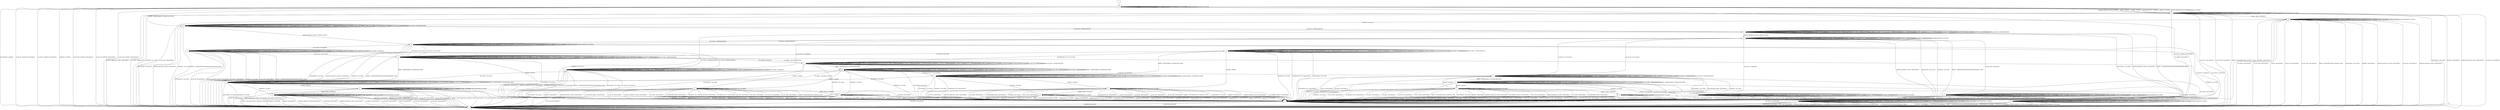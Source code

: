 digraph "" {
	graph ["Incoming time"=0.6101994514465332,
		"Outgoing time"=1.0157825946807861,
		Output="{'States': 32, 'Transitions': 683, 'Filename': '../results/ssh/OpenSSH-OpenSSH-msat-4.dot'}",
		Reference="{'States': 32, 'Transitions': 683, 'Filename': '../subjects/ssh/OpenSSH.dot'}",
		Solver=msat,
		Updated="{'States': 32, 'Transitions': 683, 'Filename': '../subjects/ssh/OpenSSH.dot'}",
		"f-measure"=1.0,
		precision=1.0,
		recall=1.0
	];
	a -> a	[key=0,
		label="SERVICE_REQUEST_AUTH / UNIMPLEMENTED"];
	a -> a	[key=1,
		label="CH_WINDOW_ADJUST / NO_RESP"];
	a -> a	[key=2,
		label="DEBUG / NO_RESP"];
	a -> a	[key=3,
		label="UA_PK_OK / UNIMPLEMENTED"];
	a -> a	[key=4,
		label="SERVICE_REQUEST_CONN / UNIMPLEMENTED"];
	a -> a	[key=5,
		label="UA_NONE / UNIMPLEMENTED"];
	a -> a	[key=6,
		label="CH_EXTENDED_DATA / NO_RESP"];
	a -> a	[key=7,
		label="UA_PK_NOK / UNIMPLEMENTED"];
	a -> a	[key=8,
		label="CH_OPEN / CH_MAX"];
	a -> a	[key=9,
		label="KEX30 / UNIMPLEMENTED"];
	a -> a	[key=10,
		label="IGNORE / NO_RESP"];
	a -> a	[key=11,
		label="CH_EOF / NO_RESP"];
	a -> a	[key=12,
		label="CH_DATA / NO_RESP"];
	a -> a	[key=13,
		label="UNIMPLEMENTED / NO_RESP"];
	a -> a	[key=14,
		label="UA_PW_OK / UNIMPLEMENTED"];
	a -> a	[key=15,
		label="UA_PW_NOK / UNIMPLEMENTED"];
	a -> r	[key=0,
		label="DISCONNECT / NO_CONN"];
	a -> r	[key=1,
		label="NEWKEYS / NO_CONN"];
	a -> r	[key=2,
		label="CH_REQUEST_PTY / DISCONNECT"];
	a -> u	[key=0,
		label="CH_CLOSE / CH_CLOSE"];
	a -> v	[key=0,
		label="REKEY / KEXINIT|KEX31+NEWKEYS|NO_RESP"];
	a -> x	[key=0,
		label="KEXINIT / KEXINIT"];
	b -> b	[key=0,
		label="DEBUG / NO_RESP"];
	b -> b	[key=1,
		label="CH_OPEN / CH_MAX"];
	b -> b	[key=2,
		label="IGNORE / NO_RESP"];
	b -> b	[key=3,
		label="UNIMPLEMENTED / NO_RESP"];
	b -> g	[key=0,
		label="CH_CLOSE / DISCONNECT"];
	b -> r	[key=0,
		label="DISCONNECT / NO_CONN"];
	b -> r	[key=1,
		label="KEXINIT / DISCONNECT"];
	b -> r	[key=2,
		label="SERVICE_REQUEST_AUTH / DISCONNECT"];
	b -> r	[key=3,
		label="CH_WINDOW_ADJUST / DISCONNECT"];
	b -> r	[key=4,
		label="UA_PK_OK / DISCONNECT"];
	b -> r	[key=5,
		label="SERVICE_REQUEST_CONN / DISCONNECT"];
	b -> r	[key=6,
		label="UA_NONE / DISCONNECT"];
	b -> r	[key=7,
		label="CH_EXTENDED_DATA / DISCONNECT"];
	b -> r	[key=8,
		label="UA_PK_NOK / DISCONNECT"];
	b -> r	[key=9,
		label="CH_REQUEST_PTY / DISCONNECT"];
	b -> r	[key=10,
		label="KEX30 / DISCONNECT"];
	b -> r	[key=11,
		label="CH_EOF / DISCONNECT"];
	b -> r	[key=12,
		label="CH_DATA / DISCONNECT"];
	b -> r	[key=13,
		label="UA_PW_OK / DISCONNECT"];
	b -> r	[key=14,
		label="UA_PW_NOK / DISCONNECT"];
	b -> r	[key=15,
		label="REKEY / DISCONNECT|NO_CONN|NO_CONN"];
	b -> s	[key=0,
		label="NEWKEYS / NO_RESP"];
	c -> a	[key=0,
		label="CH_REQUEST_PTY / CH_SUCCESS"];
	c -> c	[key=0,
		label="SERVICE_REQUEST_AUTH / UNIMPLEMENTED"];
	c -> c	[key=1,
		label="CH_WINDOW_ADJUST / NO_RESP"];
	c -> c	[key=2,
		label="DEBUG / NO_RESP"];
	c -> c	[key=3,
		label="UA_PK_OK / UNIMPLEMENTED"];
	c -> c	[key=4,
		label="SERVICE_REQUEST_CONN / UNIMPLEMENTED"];
	c -> c	[key=5,
		label="UA_NONE / UNIMPLEMENTED"];
	c -> c	[key=6,
		label="CH_EXTENDED_DATA / NO_RESP"];
	c -> c	[key=7,
		label="UA_PK_NOK / UNIMPLEMENTED"];
	c -> c	[key=8,
		label="CH_OPEN / CH_MAX"];
	c -> c	[key=9,
		label="KEX30 / UNIMPLEMENTED"];
	c -> c	[key=10,
		label="IGNORE / NO_RESP"];
	c -> c	[key=11,
		label="CH_EOF / NO_RESP"];
	c -> c	[key=12,
		label="CH_DATA / NO_RESP"];
	c -> c	[key=13,
		label="UNIMPLEMENTED / NO_RESP"];
	c -> c	[key=14,
		label="UA_PW_OK / UNIMPLEMENTED"];
	c -> c	[key=15,
		label="UA_PW_NOK / UNIMPLEMENTED"];
	c -> d	[key=0,
		label="KEXINIT / KEXINIT"];
	c -> r	[key=0,
		label="DISCONNECT / NO_CONN"];
	c -> r	[key=1,
		label="NEWKEYS / NO_CONN"];
	c -> u	[key=0,
		label="CH_CLOSE / CH_CLOSE"];
	c -> dd	[key=0,
		label="REKEY / KEXINIT|KEX31+NEWKEYS|NO_RESP"];
	d -> d	[key=0,
		label="DEBUG / NO_RESP"];
	d -> d	[key=1,
		label="CH_OPEN / CH_MAX"];
	d -> d	[key=2,
		label="IGNORE / NO_RESP"];
	d -> d	[key=3,
		label="UNIMPLEMENTED / NO_RESP"];
	d -> g	[key=0,
		label="CH_CLOSE / DISCONNECT"];
	d -> r	[key=0,
		label="DISCONNECT / NO_CONN"];
	d -> r	[key=1,
		label="KEXINIT / DISCONNECT"];
	d -> r	[key=2,
		label="SERVICE_REQUEST_AUTH / DISCONNECT"];
	d -> r	[key=3,
		label="CH_WINDOW_ADJUST / DISCONNECT"];
	d -> r	[key=4,
		label="UA_PK_OK / DISCONNECT"];
	d -> r	[key=5,
		label="SERVICE_REQUEST_CONN / DISCONNECT"];
	d -> r	[key=6,
		label="UA_NONE / DISCONNECT"];
	d -> r	[key=7,
		label="CH_EXTENDED_DATA / DISCONNECT"];
	d -> r	[key=8,
		label="NEWKEYS / NO_CONN"];
	d -> r	[key=9,
		label="UA_PK_NOK / DISCONNECT"];
	d -> r	[key=10,
		label="CH_REQUEST_PTY / DISCONNECT"];
	d -> r	[key=11,
		label="CH_EOF / DISCONNECT"];
	d -> r	[key=12,
		label="CH_DATA / DISCONNECT"];
	d -> r	[key=13,
		label="UA_PW_OK / DISCONNECT"];
	d -> r	[key=14,
		label="UA_PW_NOK / DISCONNECT"];
	d -> r	[key=15,
		label="REKEY / DISCONNECT|NO_CONN|NO_CONN"];
	d -> cc	[key=0,
		label="KEX30 / KEX31+NEWKEYS"];
	e -> e	[key=0,
		label="KEXINIT / UNIMPLEMENTED"];
	e -> e	[key=1,
		label="SERVICE_REQUEST_AUTH / SERVICE_ACCEPT"];
	e -> e	[key=2,
		label="CH_WINDOW_ADJUST / UNIMPLEMENTED"];
	e -> e	[key=3,
		label="DEBUG / NO_RESP"];
	e -> e	[key=4,
		label="UA_NONE / UA_FAILURE"];
	e -> e	[key=5,
		label="CH_EXTENDED_DATA / UNIMPLEMENTED"];
	e -> e	[key=6,
		label="CH_OPEN / CH_MAX"];
	e -> e	[key=7,
		label="CH_REQUEST_PTY / UNIMPLEMENTED"];
	e -> e	[key=8,
		label="KEX30 / UNIMPLEMENTED"];
	e -> e	[key=9,
		label="IGNORE / NO_RESP"];
	e -> e	[key=10,
		label="CH_EOF / UNIMPLEMENTED"];
	e -> e	[key=11,
		label="CH_DATA / UNIMPLEMENTED"];
	e -> e	[key=12,
		label="UNIMPLEMENTED / NO_RESP"];
	e -> l	[key=0,
		label="CH_CLOSE / UNIMPLEMENTED"];
	e -> r	[key=0,
		label="DISCONNECT / NO_CONN"];
	e -> r	[key=1,
		label="UA_PK_OK / DISCONNECT"];
	e -> r	[key=2,
		label="SERVICE_REQUEST_CONN / DISCONNECT"];
	e -> r	[key=3,
		label="NEWKEYS / NO_CONN"];
	e -> r	[key=4,
		label="UA_PK_NOK / DISCONNECT"];
	e -> r	[key=5,
		label="UA_PW_OK / DISCONNECT"];
	e -> r	[key=6,
		label="UA_PW_NOK / DISCONNECT"];
	e -> r	[key=7,
		label="REKEY / UNIMPLEMENTED|UNIMPLEMENTED|NO_CONN"];
	f -> f	[key=0,
		label="SERVICE_REQUEST_AUTH / UNIMPLEMENTED"];
	f -> f	[key=1,
		label="CH_WINDOW_ADJUST / NO_RESP"];
	f -> f	[key=2,
		label="DEBUG / NO_RESP"];
	f -> f	[key=3,
		label="UA_PK_OK / UNIMPLEMENTED"];
	f -> f	[key=4,
		label="SERVICE_REQUEST_CONN / UNIMPLEMENTED"];
	f -> f	[key=5,
		label="UA_NONE / UNIMPLEMENTED"];
	f -> f	[key=6,
		label="UA_PK_NOK / UNIMPLEMENTED"];
	f -> f	[key=7,
		label="CH_OPEN / CH_MAX"];
	f -> f	[key=8,
		label="KEX30 / UNIMPLEMENTED"];
	f -> f	[key=9,
		label="IGNORE / NO_RESP"];
	f -> f	[key=10,
		label="UNIMPLEMENTED / NO_RESP"];
	f -> f	[key=11,
		label="UA_PW_OK / UNIMPLEMENTED"];
	f -> f	[key=12,
		label="UA_PW_NOK / UNIMPLEMENTED"];
	f -> g	[key=0,
		label="CH_CLOSE / DISCONNECT"];
	f -> i	[key=0,
		label="KEXINIT / KEXINIT"];
	f -> r	[key=0,
		label="DISCONNECT / NO_CONN"];
	f -> r	[key=1,
		label="CH_EXTENDED_DATA / DISCONNECT"];
	f -> r	[key=2,
		label="NEWKEYS / NO_CONN"];
	f -> r	[key=3,
		label="CH_REQUEST_PTY / DISCONNECT"];
	f -> r	[key=4,
		label="CH_EOF / DISCONNECT"];
	f -> r	[key=5,
		label="CH_DATA / DISCONNECT"];
	f -> s	[key=0,
		label="REKEY / KEXINIT|KEX31+NEWKEYS|NO_RESP"];
	g -> g	[key=0,
		label="DISCONNECT / NO_CONN"];
	g -> g	[key=1,
		label="KEXINIT / NO_CONN"];
	g -> g	[key=2,
		label="SERVICE_REQUEST_AUTH / NO_CONN"];
	g -> g	[key=3,
		label="CH_WINDOW_ADJUST / CH_NONE"];
	g -> g	[key=4,
		label="DEBUG / NO_CONN"];
	g -> g	[key=5,
		label="UA_PK_OK / NO_CONN"];
	g -> g	[key=6,
		label="SERVICE_REQUEST_CONN / NO_CONN"];
	g -> g	[key=7,
		label="UA_NONE / NO_CONN"];
	g -> g	[key=8,
		label="CH_EXTENDED_DATA / CH_NONE"];
	g -> g	[key=9,
		label="NEWKEYS / NO_CONN"];
	g -> g	[key=10,
		label="UA_PK_NOK / NO_CONN"];
	g -> g	[key=11,
		label="CH_CLOSE / CH_NONE"];
	g -> g	[key=12,
		label="CH_REQUEST_PTY / CH_NONE"];
	g -> g	[key=13,
		label="KEX30 / NO_CONN"];
	g -> g	[key=14,
		label="IGNORE / NO_CONN"];
	g -> g	[key=15,
		label="CH_EOF / CH_NONE"];
	g -> g	[key=16,
		label="CH_DATA / CH_NONE"];
	g -> g	[key=17,
		label="UNIMPLEMENTED / NO_CONN"];
	g -> g	[key=18,
		label="UA_PW_OK / NO_CONN"];
	g -> g	[key=19,
		label="UA_PW_NOK / NO_CONN"];
	g -> g	[key=20,
		label="REKEY / NO_CONN|NO_CONN|NO_CONN"];
	g -> r	[key=0,
		label="CH_OPEN / NO_CONN"];
	h -> g	[key=0,
		label="DISCONNECT / NO_CONN"];
	h -> g	[key=1,
		label="KEXINIT / DISCONNECT"];
	h -> g	[key=2,
		label="SERVICE_REQUEST_AUTH / DISCONNECT"];
	h -> g	[key=3,
		label="UA_PK_OK / DISCONNECT"];
	h -> g	[key=4,
		label="SERVICE_REQUEST_CONN / DISCONNECT"];
	h -> g	[key=5,
		label="UA_NONE / DISCONNECT"];
	h -> g	[key=6,
		label="UA_PK_NOK / DISCONNECT"];
	h -> g	[key=7,
		label="KEX30 / DISCONNECT"];
	h -> g	[key=8,
		label="UA_PW_OK / DISCONNECT"];
	h -> g	[key=9,
		label="UA_PW_NOK / DISCONNECT"];
	h -> g	[key=10,
		label="REKEY / DISCONNECT|NO_CONN|NO_CONN"];
	h -> h	[key=0,
		label="CH_WINDOW_ADJUST / CH_NONE"];
	h -> h	[key=1,
		label="DEBUG / NO_RESP"];
	h -> h	[key=2,
		label="CH_EXTENDED_DATA / CH_NONE"];
	h -> h	[key=3,
		label="CH_CLOSE / CH_NONE"];
	h -> h	[key=4,
		label="CH_REQUEST_PTY / CH_NONE"];
	h -> h	[key=5,
		label="IGNORE / NO_RESP"];
	h -> h	[key=6,
		label="CH_EOF / CH_NONE"];
	h -> h	[key=7,
		label="CH_DATA / CH_NONE"];
	h -> h	[key=8,
		label="UNIMPLEMENTED / NO_RESP"];
	h -> r	[key=0,
		label="CH_OPEN / DISCONNECT"];
	h -> t	[key=0,
		label="NEWKEYS / NO_RESP"];
	i -> b	[key=0,
		label="KEX30 / KEX31+NEWKEYS"];
	i -> g	[key=0,
		label="CH_CLOSE / DISCONNECT"];
	i -> i	[key=0,
		label="DEBUG / NO_RESP"];
	i -> i	[key=1,
		label="CH_OPEN / CH_MAX"];
	i -> i	[key=2,
		label="IGNORE / NO_RESP"];
	i -> i	[key=3,
		label="UNIMPLEMENTED / NO_RESP"];
	i -> r	[key=0,
		label="DISCONNECT / NO_CONN"];
	i -> r	[key=1,
		label="KEXINIT / DISCONNECT"];
	i -> r	[key=2,
		label="SERVICE_REQUEST_AUTH / DISCONNECT"];
	i -> r	[key=3,
		label="CH_WINDOW_ADJUST / DISCONNECT"];
	i -> r	[key=4,
		label="UA_PK_OK / DISCONNECT"];
	i -> r	[key=5,
		label="SERVICE_REQUEST_CONN / DISCONNECT"];
	i -> r	[key=6,
		label="UA_NONE / DISCONNECT"];
	i -> r	[key=7,
		label="CH_EXTENDED_DATA / DISCONNECT"];
	i -> r	[key=8,
		label="NEWKEYS / NO_CONN"];
	i -> r	[key=9,
		label="UA_PK_NOK / DISCONNECT"];
	i -> r	[key=10,
		label="CH_REQUEST_PTY / DISCONNECT"];
	i -> r	[key=11,
		label="CH_EOF / DISCONNECT"];
	i -> r	[key=12,
		label="CH_DATA / DISCONNECT"];
	i -> r	[key=13,
		label="UA_PW_OK / DISCONNECT"];
	i -> r	[key=14,
		label="UA_PW_NOK / DISCONNECT"];
	i -> r	[key=15,
		label="REKEY / DISCONNECT|NO_CONN|NO_CONN"];
	j -> ee	[key=0];
	k -> k	[key=0,
		label="KEXINIT / UNIMPLEMENTED"];
	k -> k	[key=1,
		label="CH_WINDOW_ADJUST / UNIMPLEMENTED"];
	k -> k	[key=2,
		label="DEBUG / NO_RESP"];
	k -> k	[key=3,
		label="UA_PK_OK / UNIMPLEMENTED"];
	k -> k	[key=4,
		label="UA_NONE / UNIMPLEMENTED"];
	k -> k	[key=5,
		label="CH_EXTENDED_DATA / UNIMPLEMENTED"];
	k -> k	[key=6,
		label="UA_PK_NOK / UNIMPLEMENTED"];
	k -> k	[key=7,
		label="CH_OPEN / CH_MAX"];
	k -> k	[key=8,
		label="CH_REQUEST_PTY / UNIMPLEMENTED"];
	k -> k	[key=9,
		label="KEX30 / UNIMPLEMENTED"];
	k -> k	[key=10,
		label="IGNORE / NO_RESP"];
	k -> k	[key=11,
		label="CH_EOF / UNIMPLEMENTED"];
	k -> k	[key=12,
		label="CH_DATA / UNIMPLEMENTED"];
	k -> k	[key=13,
		label="UNIMPLEMENTED / NO_RESP"];
	k -> k	[key=14,
		label="UA_PW_OK / UNIMPLEMENTED"];
	k -> k	[key=15,
		label="UA_PW_NOK / UNIMPLEMENTED"];
	k -> r	[key=0,
		label="DISCONNECT / NO_CONN"];
	k -> r	[key=1,
		label="SERVICE_REQUEST_CONN / DISCONNECT"];
	k -> r	[key=2,
		label="NEWKEYS / NO_CONN"];
	k -> r	[key=3,
		label="REKEY / UNIMPLEMENTED|UNIMPLEMENTED|NO_CONN"];
	k -> w	[key=0,
		label="SERVICE_REQUEST_AUTH / SERVICE_ACCEPT"];
	k -> aa	[key=0,
		label="CH_CLOSE / UNIMPLEMENTED"];
	l -> e	[key=0,
		label="CH_OPEN / UNIMPLEMENTED"];
	l -> g	[key=0,
		label="DISCONNECT / NO_CONN"];
	l -> g	[key=1,
		label="UA_PK_OK / DISCONNECT"];
	l -> g	[key=2,
		label="SERVICE_REQUEST_CONN / DISCONNECT"];
	l -> g	[key=3,
		label="NEWKEYS / NO_CONN"];
	l -> g	[key=4,
		label="UA_PK_NOK / DISCONNECT"];
	l -> g	[key=5,
		label="UA_PW_OK / DISCONNECT"];
	l -> g	[key=6,
		label="UA_PW_NOK / DISCONNECT"];
	l -> g	[key=7,
		label="REKEY / UNIMPLEMENTED|UNIMPLEMENTED|NO_CONN"];
	l -> l	[key=0,
		label="KEXINIT / UNIMPLEMENTED"];
	l -> l	[key=1,
		label="SERVICE_REQUEST_AUTH / SERVICE_ACCEPT"];
	l -> l	[key=2,
		label="CH_WINDOW_ADJUST / CH_NONE"];
	l -> l	[key=3,
		label="DEBUG / NO_RESP"];
	l -> l	[key=4,
		label="UA_NONE / UA_FAILURE"];
	l -> l	[key=5,
		label="CH_EXTENDED_DATA / CH_NONE"];
	l -> l	[key=6,
		label="CH_CLOSE / CH_NONE"];
	l -> l	[key=7,
		label="CH_REQUEST_PTY / CH_NONE"];
	l -> l	[key=8,
		label="KEX30 / UNIMPLEMENTED"];
	l -> l	[key=9,
		label="IGNORE / NO_RESP"];
	l -> l	[key=10,
		label="CH_EOF / CH_NONE"];
	l -> l	[key=11,
		label="CH_DATA / CH_NONE"];
	l -> l	[key=12,
		label="UNIMPLEMENTED / NO_RESP"];
	m -> g	[key=0,
		label="DISCONNECT / NO_CONN"];
	m -> g	[key=1,
		label="UA_PK_OK / DISCONNECT"];
	m -> g	[key=2,
		label="SERVICE_REQUEST_CONN / DISCONNECT"];
	m -> g	[key=3,
		label="UA_NONE / DISCONNECT"];
	m -> g	[key=4,
		label="NEWKEYS / NO_CONN"];
	m -> g	[key=5,
		label="UA_PW_OK / DISCONNECT"];
	m -> g	[key=6,
		label="UA_PW_NOK / DISCONNECT"];
	m -> g	[key=7,
		label="REKEY / UNIMPLEMENTED|UNIMPLEMENTED|NO_CONN"];
	m -> m	[key=0,
		label="KEXINIT / UNIMPLEMENTED"];
	m -> m	[key=1,
		label="SERVICE_REQUEST_AUTH / SERVICE_ACCEPT"];
	m -> m	[key=2,
		label="CH_WINDOW_ADJUST / CH_NONE"];
	m -> m	[key=3,
		label="DEBUG / NO_RESP"];
	m -> m	[key=4,
		label="CH_EXTENDED_DATA / CH_NONE"];
	m -> m	[key=5,
		label="UA_PK_NOK / UA_FAILURE"];
	m -> m	[key=6,
		label="CH_CLOSE / CH_NONE"];
	m -> m	[key=7,
		label="CH_REQUEST_PTY / CH_NONE"];
	m -> m	[key=8,
		label="KEX30 / UNIMPLEMENTED"];
	m -> m	[key=9,
		label="IGNORE / NO_RESP"];
	m -> m	[key=10,
		label="CH_EOF / CH_NONE"];
	m -> m	[key=11,
		label="CH_DATA / CH_NONE"];
	m -> m	[key=12,
		label="UNIMPLEMENTED / NO_RESP"];
	m -> n	[key=0,
		label="CH_OPEN / UNIMPLEMENTED"];
	n -> m	[key=0,
		label="CH_CLOSE / UNIMPLEMENTED"];
	n -> n	[key=0,
		label="KEXINIT / UNIMPLEMENTED"];
	n -> n	[key=1,
		label="SERVICE_REQUEST_AUTH / SERVICE_ACCEPT"];
	n -> n	[key=2,
		label="CH_WINDOW_ADJUST / UNIMPLEMENTED"];
	n -> n	[key=3,
		label="DEBUG / NO_RESP"];
	n -> n	[key=4,
		label="CH_EXTENDED_DATA / UNIMPLEMENTED"];
	n -> n	[key=5,
		label="UA_PK_NOK / UA_FAILURE"];
	n -> n	[key=6,
		label="CH_OPEN / CH_MAX"];
	n -> n	[key=7,
		label="CH_REQUEST_PTY / UNIMPLEMENTED"];
	n -> n	[key=8,
		label="KEX30 / UNIMPLEMENTED"];
	n -> n	[key=9,
		label="IGNORE / NO_RESP"];
	n -> n	[key=10,
		label="CH_EOF / UNIMPLEMENTED"];
	n -> n	[key=11,
		label="CH_DATA / UNIMPLEMENTED"];
	n -> n	[key=12,
		label="UNIMPLEMENTED / NO_RESP"];
	n -> r	[key=0,
		label="DISCONNECT / NO_CONN"];
	n -> r	[key=1,
		label="UA_PK_OK / DISCONNECT"];
	n -> r	[key=2,
		label="SERVICE_REQUEST_CONN / DISCONNECT"];
	n -> r	[key=3,
		label="UA_NONE / DISCONNECT"];
	n -> r	[key=4,
		label="NEWKEYS / NO_CONN"];
	n -> r	[key=5,
		label="UA_PW_OK / DISCONNECT"];
	n -> r	[key=6,
		label="UA_PW_NOK / DISCONNECT"];
	n -> r	[key=7,
		label="REKEY / UNIMPLEMENTED|UNIMPLEMENTED|NO_CONN"];
	o -> g	[key=0,
		label="DISCONNECT / NO_CONN"];
	o -> g	[key=1,
		label="UA_PK_OK / DISCONNECT"];
	o -> g	[key=2,
		label="SERVICE_REQUEST_CONN / DISCONNECT"];
	o -> g	[key=3,
		label="UA_NONE / DISCONNECT"];
	o -> g	[key=4,
		label="NEWKEYS / NO_CONN"];
	o -> g	[key=5,
		label="UA_PK_NOK / DISCONNECT"];
	o -> g	[key=6,
		label="REKEY / UNIMPLEMENTED|UNIMPLEMENTED|NO_CONN"];
	o -> o	[key=0,
		label="KEXINIT / UNIMPLEMENTED"];
	o -> o	[key=1,
		label="SERVICE_REQUEST_AUTH / SERVICE_ACCEPT"];
	o -> o	[key=2,
		label="CH_WINDOW_ADJUST / CH_NONE"];
	o -> o	[key=3,
		label="DEBUG / NO_RESP"];
	o -> o	[key=4,
		label="CH_EXTENDED_DATA / CH_NONE"];
	o -> o	[key=5,
		label="CH_CLOSE / CH_NONE"];
	o -> o	[key=6,
		label="CH_REQUEST_PTY / CH_NONE"];
	o -> o	[key=7,
		label="KEX30 / UNIMPLEMENTED"];
	o -> o	[key=8,
		label="IGNORE / NO_RESP"];
	o -> o	[key=9,
		label="CH_EOF / CH_NONE"];
	o -> o	[key=10,
		label="CH_DATA / CH_NONE"];
	o -> o	[key=11,
		label="UNIMPLEMENTED / NO_RESP"];
	o -> o	[key=12,
		label="UA_PW_NOK / UA_FAILURE"];
	o -> u	[key=0,
		label="UA_PW_OK / UA_SUCCESS"];
	o -> z	[key=0,
		label="CH_OPEN / UNIMPLEMENTED"];
	p -> g	[key=0,
		label="DISCONNECT / NO_CONN"];
	p -> g	[key=1,
		label="KEXINIT / DISCONNECT"];
	p -> g	[key=2,
		label="SERVICE_REQUEST_AUTH / DISCONNECT"];
	p -> g	[key=3,
		label="UA_PK_OK / DISCONNECT"];
	p -> g	[key=4,
		label="SERVICE_REQUEST_CONN / DISCONNECT"];
	p -> g	[key=5,
		label="UA_NONE / DISCONNECT"];
	p -> g	[key=6,
		label="NEWKEYS / NO_CONN"];
	p -> g	[key=7,
		label="UA_PK_NOK / DISCONNECT"];
	p -> g	[key=8,
		label="UA_PW_OK / DISCONNECT"];
	p -> g	[key=9,
		label="UA_PW_NOK / DISCONNECT"];
	p -> g	[key=10,
		label="REKEY / DISCONNECT|NO_CONN|NO_CONN"];
	p -> h	[key=0,
		label="KEX30 / KEX31+NEWKEYS"];
	p -> p	[key=0,
		label="CH_WINDOW_ADJUST / CH_NONE"];
	p -> p	[key=1,
		label="DEBUG / NO_RESP"];
	p -> p	[key=2,
		label="CH_EXTENDED_DATA / CH_NONE"];
	p -> p	[key=3,
		label="CH_CLOSE / CH_NONE"];
	p -> p	[key=4,
		label="CH_REQUEST_PTY / CH_NONE"];
	p -> p	[key=5,
		label="IGNORE / NO_RESP"];
	p -> p	[key=6,
		label="CH_EOF / CH_NONE"];
	p -> p	[key=7,
		label="CH_DATA / CH_NONE"];
	p -> p	[key=8,
		label="UNIMPLEMENTED / NO_RESP"];
	p -> r	[key=0,
		label="CH_OPEN / DISCONNECT"];
	q -> g	[key=0,
		label="CH_CLOSE / DISCONNECT"];
	q -> q	[key=0,
		label="DEBUG / NO_RESP"];
	q -> q	[key=1,
		label="CH_OPEN / CH_MAX"];
	q -> q	[key=2,
		label="IGNORE / NO_RESP"];
	q -> q	[key=3,
		label="UNIMPLEMENTED / NO_RESP"];
	q -> r	[key=0,
		label="DISCONNECT / NO_CONN"];
	q -> r	[key=1,
		label="KEXINIT / DISCONNECT"];
	q -> r	[key=2,
		label="SERVICE_REQUEST_AUTH / DISCONNECT"];
	q -> r	[key=3,
		label="CH_WINDOW_ADJUST / DISCONNECT"];
	q -> r	[key=4,
		label="UA_PK_OK / DISCONNECT"];
	q -> r	[key=5,
		label="SERVICE_REQUEST_CONN / DISCONNECT"];
	q -> r	[key=6,
		label="UA_NONE / DISCONNECT"];
	q -> r	[key=7,
		label="CH_EXTENDED_DATA / DISCONNECT"];
	q -> r	[key=8,
		label="UA_PK_NOK / DISCONNECT"];
	q -> r	[key=9,
		label="CH_REQUEST_PTY / DISCONNECT"];
	q -> r	[key=10,
		label="KEX30 / DISCONNECT"];
	q -> r	[key=11,
		label="CH_EOF / DISCONNECT"];
	q -> r	[key=12,
		label="CH_DATA / DISCONNECT"];
	q -> r	[key=13,
		label="UA_PW_OK / DISCONNECT"];
	q -> r	[key=14,
		label="UA_PW_NOK / DISCONNECT"];
	q -> r	[key=15,
		label="REKEY / DISCONNECT|NO_CONN|NO_CONN"];
	q -> v	[key=0,
		label="NEWKEYS / NO_RESP"];
	r -> g	[key=0,
		label="CH_CLOSE / NO_CONN"];
	r -> r	[key=0,
		label="DISCONNECT / NO_CONN"];
	r -> r	[key=1,
		label="KEXINIT / NO_CONN"];
	r -> r	[key=2,
		label="SERVICE_REQUEST_AUTH / NO_CONN"];
	r -> r	[key=3,
		label="CH_WINDOW_ADJUST / NO_CONN"];
	r -> r	[key=4,
		label="DEBUG / NO_CONN"];
	r -> r	[key=5,
		label="UA_PK_OK / NO_CONN"];
	r -> r	[key=6,
		label="SERVICE_REQUEST_CONN / NO_CONN"];
	r -> r	[key=7,
		label="UA_NONE / NO_CONN"];
	r -> r	[key=8,
		label="CH_EXTENDED_DATA / NO_CONN"];
	r -> r	[key=9,
		label="NEWKEYS / NO_CONN"];
	r -> r	[key=10,
		label="UA_PK_NOK / NO_CONN"];
	r -> r	[key=11,
		label="CH_OPEN / CH_MAX"];
	r -> r	[key=12,
		label="CH_REQUEST_PTY / NO_CONN"];
	r -> r	[key=13,
		label="KEX30 / NO_CONN"];
	r -> r	[key=14,
		label="IGNORE / NO_CONN"];
	r -> r	[key=15,
		label="CH_EOF / NO_CONN"];
	r -> r	[key=16,
		label="CH_DATA / NO_CONN"];
	r -> r	[key=17,
		label="UNIMPLEMENTED / NO_CONN"];
	r -> r	[key=18,
		label="UA_PW_OK / NO_CONN"];
	r -> r	[key=19,
		label="UA_PW_NOK / NO_CONN"];
	r -> r	[key=20,
		label="REKEY / NO_CONN|NO_CONN|NO_CONN"];
	s -> g	[key=0,
		label="CH_CLOSE / DISCONNECT"];
	s -> i	[key=0,
		label="KEXINIT / KEXINIT"];
	s -> r	[key=0,
		label="DISCONNECT / NO_CONN"];
	s -> r	[key=1,
		label="CH_EXTENDED_DATA / DISCONNECT"];
	s -> r	[key=2,
		label="NEWKEYS / NO_CONN"];
	s -> r	[key=3,
		label="CH_REQUEST_PTY / DISCONNECT"];
	s -> r	[key=4,
		label="CH_EOF / DISCONNECT"];
	s -> r	[key=5,
		label="CH_DATA / DISCONNECT"];
	s -> s	[key=0,
		label="SERVICE_REQUEST_AUTH / NO_RESP"];
	s -> s	[key=1,
		label="CH_WINDOW_ADJUST / NO_RESP"];
	s -> s	[key=2,
		label="DEBUG / NO_RESP"];
	s -> s	[key=3,
		label="UA_PK_OK / UNIMPLEMENTED"];
	s -> s	[key=4,
		label="SERVICE_REQUEST_CONN / NO_RESP"];
	s -> s	[key=5,
		label="UA_NONE / UNIMPLEMENTED"];
	s -> s	[key=6,
		label="UA_PK_NOK / UNIMPLEMENTED"];
	s -> s	[key=7,
		label="CH_OPEN / CH_MAX"];
	s -> s	[key=8,
		label="KEX30 / NO_RESP"];
	s -> s	[key=9,
		label="IGNORE / NO_RESP"];
	s -> s	[key=10,
		label="UNIMPLEMENTED / NO_RESP"];
	s -> s	[key=11,
		label="UA_PW_OK / UNIMPLEMENTED"];
	s -> s	[key=12,
		label="UA_PW_NOK / UNIMPLEMENTED"];
	s -> s	[key=13,
		label="REKEY / KEXINIT|KEX31+NEWKEYS|NO_RESP"];
	t -> g	[key=0,
		label="DISCONNECT / NO_CONN"];
	t -> g	[key=1,
		label="NEWKEYS / NO_CONN"];
	t -> p	[key=0,
		label="KEXINIT / KEXINIT"];
	t -> t	[key=0,
		label="SERVICE_REQUEST_AUTH / NO_RESP"];
	t -> t	[key=1,
		label="CH_WINDOW_ADJUST / CH_NONE"];
	t -> t	[key=2,
		label="DEBUG / NO_RESP"];
	t -> t	[key=3,
		label="UA_PK_OK / UNIMPLEMENTED"];
	t -> t	[key=4,
		label="SERVICE_REQUEST_CONN / NO_RESP"];
	t -> t	[key=5,
		label="UA_NONE / UNIMPLEMENTED"];
	t -> t	[key=6,
		label="CH_EXTENDED_DATA / CH_NONE"];
	t -> t	[key=7,
		label="UA_PK_NOK / UNIMPLEMENTED"];
	t -> t	[key=8,
		label="CH_CLOSE / CH_NONE"];
	t -> t	[key=9,
		label="CH_REQUEST_PTY / CH_NONE"];
	t -> t	[key=10,
		label="KEX30 / NO_RESP"];
	t -> t	[key=11,
		label="IGNORE / NO_RESP"];
	t -> t	[key=12,
		label="CH_EOF / CH_NONE"];
	t -> t	[key=13,
		label="CH_DATA / CH_NONE"];
	t -> t	[key=14,
		label="UNIMPLEMENTED / NO_RESP"];
	t -> t	[key=15,
		label="UA_PW_OK / UNIMPLEMENTED"];
	t -> t	[key=16,
		label="UA_PW_NOK / UNIMPLEMENTED"];
	t -> t	[key=17,
		label="REKEY / KEXINIT|KEX31+NEWKEYS|NO_RESP"];
	t -> dd	[key=0,
		label="CH_OPEN / CH_OPEN_SUCCESS"];
	u -> c	[key=0,
		label="CH_OPEN / CH_OPEN_SUCCESS"];
	u -> g	[key=0,
		label="DISCONNECT / NO_CONN"];
	u -> g	[key=1,
		label="NEWKEYS / NO_CONN"];
	u -> p	[key=0,
		label="KEXINIT / KEXINIT"];
	u -> t	[key=0,
		label="REKEY / KEXINIT|KEX31+NEWKEYS|NO_RESP"];
	u -> u	[key=0,
		label="SERVICE_REQUEST_AUTH / UNIMPLEMENTED"];
	u -> u	[key=1,
		label="CH_WINDOW_ADJUST / CH_NONE"];
	u -> u	[key=2,
		label="DEBUG / NO_RESP"];
	u -> u	[key=3,
		label="UA_PK_OK / UNIMPLEMENTED"];
	u -> u	[key=4,
		label="SERVICE_REQUEST_CONN / UNIMPLEMENTED"];
	u -> u	[key=5,
		label="UA_NONE / UNIMPLEMENTED"];
	u -> u	[key=6,
		label="CH_EXTENDED_DATA / CH_NONE"];
	u -> u	[key=7,
		label="UA_PK_NOK / UNIMPLEMENTED"];
	u -> u	[key=8,
		label="CH_CLOSE / CH_NONE"];
	u -> u	[key=9,
		label="CH_REQUEST_PTY / CH_NONE"];
	u -> u	[key=10,
		label="KEX30 / UNIMPLEMENTED"];
	u -> u	[key=11,
		label="IGNORE / NO_RESP"];
	u -> u	[key=12,
		label="CH_EOF / CH_NONE"];
	u -> u	[key=13,
		label="CH_DATA / CH_NONE"];
	u -> u	[key=14,
		label="UNIMPLEMENTED / NO_RESP"];
	u -> u	[key=15,
		label="UA_PW_OK / UNIMPLEMENTED"];
	u -> u	[key=16,
		label="UA_PW_NOK / UNIMPLEMENTED"];
	v -> r	[key=0,
		label="DISCONNECT / NO_CONN"];
	v -> r	[key=1,
		label="NEWKEYS / NO_CONN"];
	v -> r	[key=2,
		label="CH_REQUEST_PTY / DISCONNECT"];
	v -> t	[key=0,
		label="CH_CLOSE / CH_CLOSE"];
	v -> v	[key=0,
		label="SERVICE_REQUEST_AUTH / NO_RESP"];
	v -> v	[key=1,
		label="CH_WINDOW_ADJUST / NO_RESP"];
	v -> v	[key=2,
		label="DEBUG / NO_RESP"];
	v -> v	[key=3,
		label="UA_PK_OK / UNIMPLEMENTED"];
	v -> v	[key=4,
		label="SERVICE_REQUEST_CONN / NO_RESP"];
	v -> v	[key=5,
		label="UA_NONE / UNIMPLEMENTED"];
	v -> v	[key=6,
		label="CH_EXTENDED_DATA / NO_RESP"];
	v -> v	[key=7,
		label="UA_PK_NOK / UNIMPLEMENTED"];
	v -> v	[key=8,
		label="CH_OPEN / CH_MAX"];
	v -> v	[key=9,
		label="KEX30 / NO_RESP"];
	v -> v	[key=10,
		label="IGNORE / NO_RESP"];
	v -> v	[key=11,
		label="CH_EOF / NO_RESP"];
	v -> v	[key=12,
		label="CH_DATA / NO_RESP"];
	v -> v	[key=13,
		label="UNIMPLEMENTED / NO_RESP"];
	v -> v	[key=14,
		label="UA_PW_OK / UNIMPLEMENTED"];
	v -> v	[key=15,
		label="UA_PW_NOK / UNIMPLEMENTED"];
	v -> v	[key=16,
		label="REKEY / KEXINIT|KEX31+NEWKEYS|NO_RESP"];
	v -> x	[key=0,
		label="KEXINIT / KEXINIT"];
	w -> e	[key=0,
		label="UA_NONE / UA_FAILURE"];
	w -> f	[key=0,
		label="UA_PK_OK / UA_SUCCESS"];
	w -> f	[key=1,
		label="UA_PW_OK / UA_SUCCESS"];
	w -> n	[key=0,
		label="UA_PK_NOK / UA_FAILURE"];
	w -> r	[key=0,
		label="DISCONNECT / NO_CONN"];
	w -> r	[key=1,
		label="SERVICE_REQUEST_CONN / DISCONNECT"];
	w -> r	[key=2,
		label="NEWKEYS / NO_CONN"];
	w -> r	[key=3,
		label="REKEY / UNIMPLEMENTED|UNIMPLEMENTED|NO_CONN"];
	w -> w	[key=0,
		label="KEXINIT / UNIMPLEMENTED"];
	w -> w	[key=1,
		label="SERVICE_REQUEST_AUTH / SERVICE_ACCEPT"];
	w -> w	[key=2,
		label="CH_WINDOW_ADJUST / UNIMPLEMENTED"];
	w -> w	[key=3,
		label="DEBUG / NO_RESP"];
	w -> w	[key=4,
		label="CH_EXTENDED_DATA / UNIMPLEMENTED"];
	w -> w	[key=5,
		label="CH_OPEN / CH_MAX"];
	w -> w	[key=6,
		label="CH_REQUEST_PTY / UNIMPLEMENTED"];
	w -> w	[key=7,
		label="KEX30 / UNIMPLEMENTED"];
	w -> w	[key=8,
		label="IGNORE / NO_RESP"];
	w -> w	[key=9,
		label="CH_EOF / UNIMPLEMENTED"];
	w -> w	[key=10,
		label="CH_DATA / UNIMPLEMENTED"];
	w -> w	[key=11,
		label="UNIMPLEMENTED / NO_RESP"];
	w -> z	[key=0,
		label="UA_PW_NOK / UA_FAILURE"];
	w -> ff	[key=0,
		label="CH_CLOSE / UNIMPLEMENTED"];
	x -> g	[key=0,
		label="CH_CLOSE / DISCONNECT"];
	x -> q	[key=0,
		label="KEX30 / KEX31+NEWKEYS"];
	x -> r	[key=0,
		label="DISCONNECT / NO_CONN"];
	x -> r	[key=1,
		label="KEXINIT / DISCONNECT"];
	x -> r	[key=2,
		label="SERVICE_REQUEST_AUTH / DISCONNECT"];
	x -> r	[key=3,
		label="CH_WINDOW_ADJUST / DISCONNECT"];
	x -> r	[key=4,
		label="UA_PK_OK / DISCONNECT"];
	x -> r	[key=5,
		label="SERVICE_REQUEST_CONN / DISCONNECT"];
	x -> r	[key=6,
		label="UA_NONE / DISCONNECT"];
	x -> r	[key=7,
		label="CH_EXTENDED_DATA / DISCONNECT"];
	x -> r	[key=8,
		label="NEWKEYS / NO_CONN"];
	x -> r	[key=9,
		label="UA_PK_NOK / DISCONNECT"];
	x -> r	[key=10,
		label="CH_REQUEST_PTY / DISCONNECT"];
	x -> r	[key=11,
		label="CH_EOF / DISCONNECT"];
	x -> r	[key=12,
		label="CH_DATA / DISCONNECT"];
	x -> r	[key=13,
		label="UA_PW_OK / DISCONNECT"];
	x -> r	[key=14,
		label="UA_PW_NOK / DISCONNECT"];
	x -> r	[key=15,
		label="REKEY / DISCONNECT|NO_CONN|NO_CONN"];
	x -> x	[key=0,
		label="DEBUG / NO_RESP"];
	x -> x	[key=1,
		label="CH_OPEN / CH_MAX"];
	x -> x	[key=2,
		label="IGNORE / NO_RESP"];
	x -> x	[key=3,
		label="UNIMPLEMENTED / NO_RESP"];
	y -> g	[key=0,
		label="DISCONNECT / NO_CONN"];
	y -> g	[key=1,
		label="KEXINIT / DISCONNECT"];
	y -> g	[key=2,
		label="SERVICE_REQUEST_AUTH / DISCONNECT"];
	y -> g	[key=3,
		label="UA_PK_OK / DISCONNECT"];
	y -> g	[key=4,
		label="SERVICE_REQUEST_CONN / DISCONNECT"];
	y -> g	[key=5,
		label="UA_NONE / DISCONNECT"];
	y -> g	[key=6,
		label="NEWKEYS / NO_CONN"];
	y -> g	[key=7,
		label="UA_PK_NOK / DISCONNECT"];
	y -> g	[key=8,
		label="UA_PW_OK / DISCONNECT"];
	y -> g	[key=9,
		label="UA_PW_NOK / DISCONNECT"];
	y -> g	[key=10,
		label="REKEY / DISCONNECT|NO_CONN|NO_CONN"];
	y -> r	[key=0,
		label="CH_OPEN / DISCONNECT"];
	y -> y	[key=0,
		label="CH_WINDOW_ADJUST / CH_NONE"];
	y -> y	[key=1,
		label="DEBUG / NO_RESP"];
	y -> y	[key=2,
		label="CH_EXTENDED_DATA / CH_NONE"];
	y -> y	[key=3,
		label="CH_CLOSE / CH_NONE"];
	y -> y	[key=4,
		label="CH_REQUEST_PTY / CH_NONE"];
	y -> y	[key=5,
		label="IGNORE / NO_RESP"];
	y -> y	[key=6,
		label="CH_EOF / CH_NONE"];
	y -> y	[key=7,
		label="CH_DATA / CH_NONE"];
	y -> y	[key=8,
		label="UNIMPLEMENTED / NO_RESP"];
	y -> bb	[key=0,
		label="KEX30 / KEX31+NEWKEYS"];
	z -> f	[key=0,
		label="UA_PW_OK / UA_SUCCESS"];
	z -> o	[key=0,
		label="CH_CLOSE / UNIMPLEMENTED"];
	z -> r	[key=0,
		label="DISCONNECT / NO_CONN"];
	z -> r	[key=1,
		label="UA_PK_OK / DISCONNECT"];
	z -> r	[key=2,
		label="SERVICE_REQUEST_CONN / DISCONNECT"];
	z -> r	[key=3,
		label="UA_NONE / DISCONNECT"];
	z -> r	[key=4,
		label="NEWKEYS / NO_CONN"];
	z -> r	[key=5,
		label="UA_PK_NOK / DISCONNECT"];
	z -> r	[key=6,
		label="REKEY / UNIMPLEMENTED|UNIMPLEMENTED|NO_CONN"];
	z -> z	[key=0,
		label="KEXINIT / UNIMPLEMENTED"];
	z -> z	[key=1,
		label="SERVICE_REQUEST_AUTH / SERVICE_ACCEPT"];
	z -> z	[key=2,
		label="CH_WINDOW_ADJUST / UNIMPLEMENTED"];
	z -> z	[key=3,
		label="DEBUG / NO_RESP"];
	z -> z	[key=4,
		label="CH_EXTENDED_DATA / UNIMPLEMENTED"];
	z -> z	[key=5,
		label="CH_OPEN / CH_MAX"];
	z -> z	[key=6,
		label="CH_REQUEST_PTY / UNIMPLEMENTED"];
	z -> z	[key=7,
		label="KEX30 / UNIMPLEMENTED"];
	z -> z	[key=8,
		label="IGNORE / NO_RESP"];
	z -> z	[key=9,
		label="CH_EOF / UNIMPLEMENTED"];
	z -> z	[key=10,
		label="CH_DATA / UNIMPLEMENTED"];
	z -> z	[key=11,
		label="UNIMPLEMENTED / NO_RESP"];
	z -> z	[key=12,
		label="UA_PW_NOK / UA_FAILURE"];
	aa -> g	[key=0,
		label="DISCONNECT / NO_CONN"];
	aa -> g	[key=1,
		label="SERVICE_REQUEST_CONN / DISCONNECT"];
	aa -> g	[key=2,
		label="NEWKEYS / NO_CONN"];
	aa -> g	[key=3,
		label="REKEY / UNIMPLEMENTED|UNIMPLEMENTED|NO_CONN"];
	aa -> k	[key=0,
		label="CH_OPEN / UNIMPLEMENTED"];
	aa -> aa	[key=0,
		label="KEXINIT / UNIMPLEMENTED"];
	aa -> aa	[key=1,
		label="CH_WINDOW_ADJUST / CH_NONE"];
	aa -> aa	[key=2,
		label="DEBUG / NO_RESP"];
	aa -> aa	[key=3,
		label="UA_PK_OK / UNIMPLEMENTED"];
	aa -> aa	[key=4,
		label="UA_NONE / UNIMPLEMENTED"];
	aa -> aa	[key=5,
		label="CH_EXTENDED_DATA / CH_NONE"];
	aa -> aa	[key=6,
		label="UA_PK_NOK / UNIMPLEMENTED"];
	aa -> aa	[key=7,
		label="CH_CLOSE / CH_NONE"];
	aa -> aa	[key=8,
		label="CH_REQUEST_PTY / CH_NONE"];
	aa -> aa	[key=9,
		label="KEX30 / UNIMPLEMENTED"];
	aa -> aa	[key=10,
		label="IGNORE / NO_RESP"];
	aa -> aa	[key=11,
		label="CH_EOF / CH_NONE"];
	aa -> aa	[key=12,
		label="CH_DATA / CH_NONE"];
	aa -> aa	[key=13,
		label="UNIMPLEMENTED / NO_RESP"];
	aa -> aa	[key=14,
		label="UA_PW_OK / UNIMPLEMENTED"];
	aa -> aa	[key=15,
		label="UA_PW_NOK / UNIMPLEMENTED"];
	aa -> ff	[key=0,
		label="SERVICE_REQUEST_AUTH / SERVICE_ACCEPT"];
	bb -> g	[key=0,
		label="DISCONNECT / NO_CONN"];
	bb -> g	[key=1,
		label="KEXINIT / DISCONNECT"];
	bb -> g	[key=2,
		label="SERVICE_REQUEST_AUTH / DISCONNECT"];
	bb -> g	[key=3,
		label="UA_PK_OK / DISCONNECT"];
	bb -> g	[key=4,
		label="SERVICE_REQUEST_CONN / DISCONNECT"];
	bb -> g	[key=5,
		label="UA_NONE / DISCONNECT"];
	bb -> g	[key=6,
		label="UA_PK_NOK / DISCONNECT"];
	bb -> g	[key=7,
		label="KEX30 / DISCONNECT"];
	bb -> g	[key=8,
		label="UA_PW_OK / DISCONNECT"];
	bb -> g	[key=9,
		label="UA_PW_NOK / DISCONNECT"];
	bb -> g	[key=10,
		label="REKEY / DISCONNECT|NO_CONN|NO_CONN"];
	bb -> r	[key=0,
		label="CH_OPEN / DISCONNECT"];
	bb -> aa	[key=0,
		label="NEWKEYS / NO_RESP"];
	bb -> bb	[key=0,
		label="CH_WINDOW_ADJUST / CH_NONE"];
	bb -> bb	[key=1,
		label="DEBUG / NO_RESP"];
	bb -> bb	[key=2,
		label="CH_EXTENDED_DATA / CH_NONE"];
	bb -> bb	[key=3,
		label="CH_CLOSE / CH_NONE"];
	bb -> bb	[key=4,
		label="CH_REQUEST_PTY / CH_NONE"];
	bb -> bb	[key=5,
		label="IGNORE / NO_RESP"];
	bb -> bb	[key=6,
		label="CH_EOF / CH_NONE"];
	bb -> bb	[key=7,
		label="CH_DATA / CH_NONE"];
	bb -> bb	[key=8,
		label="UNIMPLEMENTED / NO_RESP"];
	cc -> g	[key=0,
		label="CH_CLOSE / DISCONNECT"];
	cc -> r	[key=0,
		label="DISCONNECT / NO_CONN"];
	cc -> r	[key=1,
		label="KEXINIT / DISCONNECT"];
	cc -> r	[key=2,
		label="SERVICE_REQUEST_AUTH / DISCONNECT"];
	cc -> r	[key=3,
		label="CH_WINDOW_ADJUST / DISCONNECT"];
	cc -> r	[key=4,
		label="UA_PK_OK / DISCONNECT"];
	cc -> r	[key=5,
		label="SERVICE_REQUEST_CONN / DISCONNECT"];
	cc -> r	[key=6,
		label="UA_NONE / DISCONNECT"];
	cc -> r	[key=7,
		label="CH_EXTENDED_DATA / DISCONNECT"];
	cc -> r	[key=8,
		label="UA_PK_NOK / DISCONNECT"];
	cc -> r	[key=9,
		label="CH_REQUEST_PTY / DISCONNECT"];
	cc -> r	[key=10,
		label="KEX30 / DISCONNECT"];
	cc -> r	[key=11,
		label="CH_EOF / DISCONNECT"];
	cc -> r	[key=12,
		label="CH_DATA / DISCONNECT"];
	cc -> r	[key=13,
		label="UA_PW_OK / DISCONNECT"];
	cc -> r	[key=14,
		label="UA_PW_NOK / DISCONNECT"];
	cc -> r	[key=15,
		label="REKEY / DISCONNECT|NO_CONN|NO_CONN"];
	cc -> cc	[key=0,
		label="DEBUG / NO_RESP"];
	cc -> cc	[key=1,
		label="CH_OPEN / CH_MAX"];
	cc -> cc	[key=2,
		label="IGNORE / NO_RESP"];
	cc -> cc	[key=3,
		label="UNIMPLEMENTED / NO_RESP"];
	cc -> dd	[key=0,
		label="NEWKEYS / NO_RESP"];
	dd -> d	[key=0,
		label="KEXINIT / KEXINIT"];
	dd -> r	[key=0,
		label="DISCONNECT / NO_CONN"];
	dd -> r	[key=1,
		label="NEWKEYS / NO_CONN"];
	dd -> t	[key=0,
		label="CH_CLOSE / CH_CLOSE"];
	dd -> v	[key=0,
		label="CH_REQUEST_PTY / CH_SUCCESS"];
	dd -> dd	[key=0,
		label="SERVICE_REQUEST_AUTH / NO_RESP"];
	dd -> dd	[key=1,
		label="CH_WINDOW_ADJUST / NO_RESP"];
	dd -> dd	[key=2,
		label="DEBUG / NO_RESP"];
	dd -> dd	[key=3,
		label="UA_PK_OK / UNIMPLEMENTED"];
	dd -> dd	[key=4,
		label="SERVICE_REQUEST_CONN / NO_RESP"];
	dd -> dd	[key=5,
		label="UA_NONE / UNIMPLEMENTED"];
	dd -> dd	[key=6,
		label="CH_EXTENDED_DATA / NO_RESP"];
	dd -> dd	[key=7,
		label="UA_PK_NOK / UNIMPLEMENTED"];
	dd -> dd	[key=8,
		label="CH_OPEN / CH_MAX"];
	dd -> dd	[key=9,
		label="KEX30 / NO_RESP"];
	dd -> dd	[key=10,
		label="IGNORE / NO_RESP"];
	dd -> dd	[key=11,
		label="CH_EOF / NO_RESP"];
	dd -> dd	[key=12,
		label="CH_DATA / NO_RESP"];
	dd -> dd	[key=13,
		label="UNIMPLEMENTED / NO_RESP"];
	dd -> dd	[key=14,
		label="UA_PW_OK / UNIMPLEMENTED"];
	dd -> dd	[key=15,
		label="UA_PW_NOK / UNIMPLEMENTED"];
	dd -> dd	[key=16,
		label="REKEY / KEXINIT|KEX31+NEWKEYS|NO_RESP"];
	ee -> g	[key=0,
		label="DISCONNECT / KEXINIT"];
	ee -> g	[key=1,
		label="UA_PK_OK / KEXINIT+DISCONNECT"];
	ee -> g	[key=2,
		label="UA_NONE / KEXINIT+DISCONNECT"];
	ee -> g	[key=3,
		label="NEWKEYS / KEXINIT"];
	ee -> g	[key=4,
		label="UA_PK_NOK / KEXINIT+DISCONNECT"];
	ee -> g	[key=5,
		label="UA_PW_OK / KEXINIT+DISCONNECT"];
	ee -> g	[key=6,
		label="UA_PW_NOK / KEXINIT+DISCONNECT"];
	ee -> r	[key=0,
		label="CH_OPEN / KEXINIT+DISCONNECT"];
	ee -> y	[key=0,
		label="KEXINIT / KEXINIT"];
	ee -> y	[key=1,
		label="SERVICE_REQUEST_AUTH / KEXINIT"];
	ee -> y	[key=2,
		label="DEBUG / KEXINIT"];
	ee -> y	[key=3,
		label="SERVICE_REQUEST_CONN / KEXINIT"];
	ee -> y	[key=4,
		label="KEX30 / KEXINIT"];
	ee -> y	[key=5,
		label="IGNORE / KEXINIT"];
	ee -> y	[key=6,
		label="UNIMPLEMENTED / KEXINIT"];
	ee -> aa	[key=0,
		label="REKEY / KEXINIT|KEX31+NEWKEYS|NO_RESP"];
	ee -> ee	[key=0,
		label="CH_WINDOW_ADJUST / CH_NONE"];
	ee -> ee	[key=1,
		label="CH_EXTENDED_DATA / CH_NONE"];
	ee -> ee	[key=2,
		label="CH_CLOSE / CH_NONE"];
	ee -> ee	[key=3,
		label="CH_REQUEST_PTY / CH_NONE"];
	ee -> ee	[key=4,
		label="CH_EOF / CH_NONE"];
	ee -> ee	[key=5,
		label="CH_DATA / CH_NONE"];
	ff -> g	[key=0,
		label="DISCONNECT / NO_CONN"];
	ff -> g	[key=1,
		label="SERVICE_REQUEST_CONN / DISCONNECT"];
	ff -> g	[key=2,
		label="NEWKEYS / NO_CONN"];
	ff -> g	[key=3,
		label="REKEY / UNIMPLEMENTED|UNIMPLEMENTED|NO_CONN"];
	ff -> l	[key=0,
		label="UA_NONE / UA_FAILURE"];
	ff -> m	[key=0,
		label="UA_PK_NOK / UA_FAILURE"];
	ff -> o	[key=0,
		label="UA_PW_NOK / UA_FAILURE"];
	ff -> u	[key=0,
		label="UA_PK_OK / UA_SUCCESS"];
	ff -> u	[key=1,
		label="UA_PW_OK / UA_SUCCESS"];
	ff -> w	[key=0,
		label="CH_OPEN / UNIMPLEMENTED"];
	ff -> ff	[key=0,
		label="KEXINIT / UNIMPLEMENTED"];
	ff -> ff	[key=1,
		label="SERVICE_REQUEST_AUTH / SERVICE_ACCEPT"];
	ff -> ff	[key=2,
		label="CH_WINDOW_ADJUST / CH_NONE"];
	ff -> ff	[key=3,
		label="DEBUG / NO_RESP"];
	ff -> ff	[key=4,
		label="CH_EXTENDED_DATA / CH_NONE"];
	ff -> ff	[key=5,
		label="CH_CLOSE / CH_NONE"];
	ff -> ff	[key=6,
		label="CH_REQUEST_PTY / CH_NONE"];
	ff -> ff	[key=7,
		label="KEX30 / UNIMPLEMENTED"];
	ff -> ff	[key=8,
		label="IGNORE / NO_RESP"];
	ff -> ff	[key=9,
		label="CH_EOF / CH_NONE"];
	ff -> ff	[key=10,
		label="CH_DATA / CH_NONE"];
	ff -> ff	[key=11,
		label="UNIMPLEMENTED / NO_RESP"];
}
